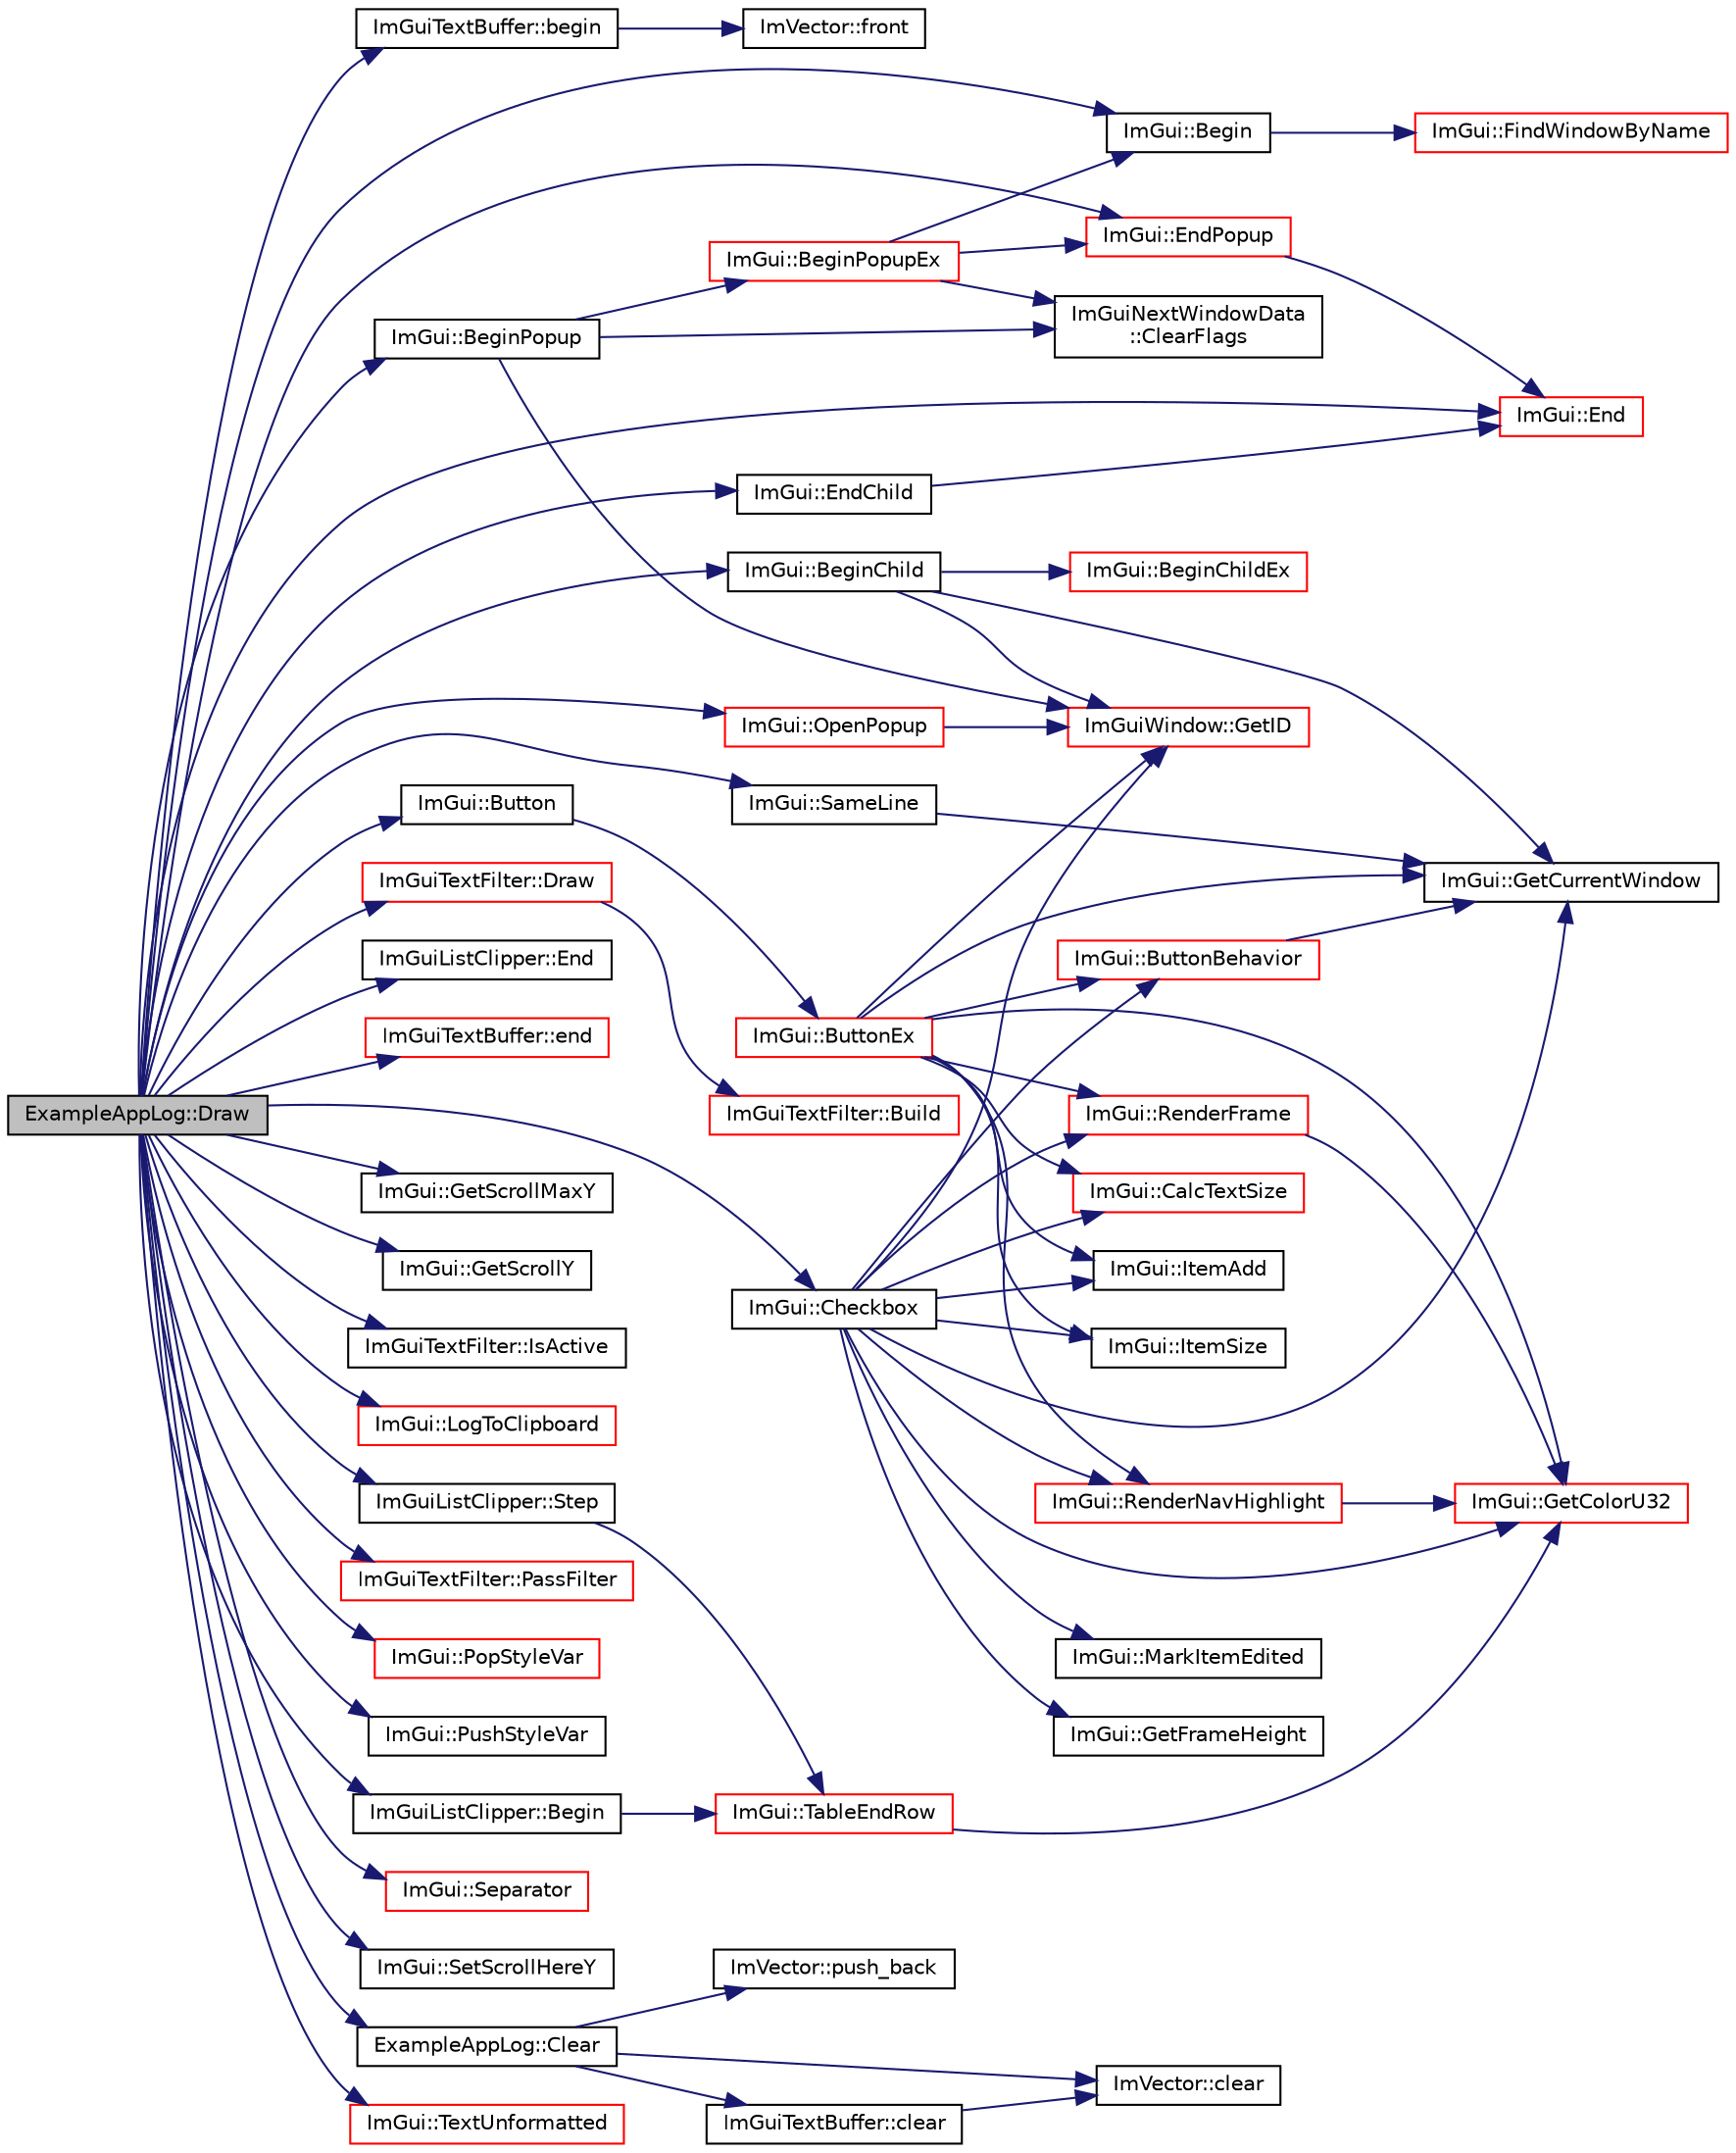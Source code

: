 digraph "ExampleAppLog::Draw"
{
 // LATEX_PDF_SIZE
  edge [fontname="Helvetica",fontsize="10",labelfontname="Helvetica",labelfontsize="10"];
  node [fontname="Helvetica",fontsize="10",shape=record];
  rankdir="LR";
  Node1 [label="ExampleAppLog::Draw",height=0.2,width=0.4,color="black", fillcolor="grey75", style="filled", fontcolor="black",tooltip=" "];
  Node1 -> Node2 [color="midnightblue",fontsize="10",style="solid"];
  Node2 [label="ImGuiTextBuffer::begin",height=0.2,width=0.4,color="black", fillcolor="white", style="filled",URL="$struct_im_gui_text_buffer.html#aab6d83c6b9a8061287a4cb6135c1cab4",tooltip=" "];
  Node2 -> Node3 [color="midnightblue",fontsize="10",style="solid"];
  Node3 [label="ImVector::front",height=0.2,width=0.4,color="black", fillcolor="white", style="filled",URL="$struct_im_vector.html#a34ba855bd3a1ee3e2af215c5ce7d6ddc",tooltip=" "];
  Node1 -> Node4 [color="midnightblue",fontsize="10",style="solid"];
  Node4 [label="ImGui::Begin",height=0.2,width=0.4,color="black", fillcolor="white", style="filled",URL="$namespace_im_gui.html#a581e58db0bc930bafa4a5d23093a2b99",tooltip=" "];
  Node4 -> Node5 [color="midnightblue",fontsize="10",style="solid"];
  Node5 [label="ImGui::FindWindowByName",height=0.2,width=0.4,color="red", fillcolor="white", style="filled",URL="$namespace_im_gui.html#abca25f22c02e73d5eb2e9c72c4557813",tooltip=" "];
  Node1 -> Node9 [color="midnightblue",fontsize="10",style="solid"];
  Node9 [label="ImGuiListClipper::Begin",height=0.2,width=0.4,color="black", fillcolor="white", style="filled",URL="$struct_im_gui_list_clipper.html#a746fbd724a41dbe88fef4875a2b1e9c7",tooltip=" "];
  Node9 -> Node10 [color="midnightblue",fontsize="10",style="solid"];
  Node10 [label="ImGui::TableEndRow",height=0.2,width=0.4,color="red", fillcolor="white", style="filled",URL="$namespace_im_gui.html#a6bc4ce6f7ff9f8268473f5e538a1181f",tooltip=" "];
  Node10 -> Node11 [color="midnightblue",fontsize="10",style="solid"];
  Node11 [label="ImGui::GetColorU32",height=0.2,width=0.4,color="red", fillcolor="white", style="filled",URL="$namespace_im_gui.html#a0de2d9bd347d9866511eb8d014e62556",tooltip=" "];
  Node1 -> Node18 [color="midnightblue",fontsize="10",style="solid"];
  Node18 [label="ImGui::BeginChild",height=0.2,width=0.4,color="black", fillcolor="white", style="filled",URL="$namespace_im_gui.html#a5db08f552118a1f946e19b5933dce181",tooltip=" "];
  Node18 -> Node19 [color="midnightblue",fontsize="10",style="solid"];
  Node19 [label="ImGui::BeginChildEx",height=0.2,width=0.4,color="red", fillcolor="white", style="filled",URL="$namespace_im_gui.html#a63a223ce2138538300e5b0654d7407a9",tooltip=" "];
  Node18 -> Node22 [color="midnightblue",fontsize="10",style="solid"];
  Node22 [label="ImGui::GetCurrentWindow",height=0.2,width=0.4,color="black", fillcolor="white", style="filled",URL="$namespace_im_gui.html#a7ceba68eca2b09fb6bf1ad88037e6203",tooltip=" "];
  Node18 -> Node23 [color="midnightblue",fontsize="10",style="solid"];
  Node23 [label="ImGuiWindow::GetID",height=0.2,width=0.4,color="red", fillcolor="white", style="filled",URL="$struct_im_gui_window.html#a66400a63bc0b54d7d29e08d1b1b1a42b",tooltip=" "];
  Node1 -> Node26 [color="midnightblue",fontsize="10",style="solid"];
  Node26 [label="ImGui::BeginPopup",height=0.2,width=0.4,color="black", fillcolor="white", style="filled",URL="$namespace_im_gui.html#a10e213926d8ca212266bc5fbded1e026",tooltip=" "];
  Node26 -> Node27 [color="midnightblue",fontsize="10",style="solid"];
  Node27 [label="ImGui::BeginPopupEx",height=0.2,width=0.4,color="red", fillcolor="white", style="filled",URL="$namespace_im_gui.html#a89da3a22300e8293257b6cfdf1b83b7a",tooltip=" "];
  Node27 -> Node4 [color="midnightblue",fontsize="10",style="solid"];
  Node27 -> Node28 [color="midnightblue",fontsize="10",style="solid"];
  Node28 [label="ImGuiNextWindowData\l::ClearFlags",height=0.2,width=0.4,color="black", fillcolor="white", style="filled",URL="$struct_im_gui_next_window_data.html#a9543431fafe3d0627fdecc5fa839487c",tooltip=" "];
  Node27 -> Node29 [color="midnightblue",fontsize="10",style="solid"];
  Node29 [label="ImGui::EndPopup",height=0.2,width=0.4,color="red", fillcolor="white", style="filled",URL="$namespace_im_gui.html#aa6a9b5696f2ea7eed7683425fc77b8f2",tooltip=" "];
  Node29 -> Node30 [color="midnightblue",fontsize="10",style="solid"];
  Node30 [label="ImGui::End",height=0.2,width=0.4,color="red", fillcolor="white", style="filled",URL="$namespace_im_gui.html#a5479d93794a004c67ceb6d13f37c8254",tooltip=" "];
  Node26 -> Node28 [color="midnightblue",fontsize="10",style="solid"];
  Node26 -> Node23 [color="midnightblue",fontsize="10",style="solid"];
  Node1 -> Node51 [color="midnightblue",fontsize="10",style="solid"];
  Node51 [label="ImGui::Button",height=0.2,width=0.4,color="black", fillcolor="white", style="filled",URL="$namespace_im_gui.html#a38094c568ce398db5a3abb9d3ac92030",tooltip=" "];
  Node51 -> Node52 [color="midnightblue",fontsize="10",style="solid"];
  Node52 [label="ImGui::ButtonEx",height=0.2,width=0.4,color="red", fillcolor="white", style="filled",URL="$namespace_im_gui.html#ae479220c66b039874c6e4c9e9b22849f",tooltip=" "];
  Node52 -> Node53 [color="midnightblue",fontsize="10",style="solid"];
  Node53 [label="ImGui::ButtonBehavior",height=0.2,width=0.4,color="red", fillcolor="white", style="filled",URL="$namespace_im_gui.html#a65a4f18b1bc8ce0f351687922089f374",tooltip=" "];
  Node53 -> Node22 [color="midnightblue",fontsize="10",style="solid"];
  Node52 -> Node62 [color="midnightblue",fontsize="10",style="solid"];
  Node62 [label="ImGui::CalcTextSize",height=0.2,width=0.4,color="red", fillcolor="white", style="filled",URL="$namespace_im_gui.html#a848b9db6cc4a186751c0ecebcaadc33b",tooltip=" "];
  Node52 -> Node11 [color="midnightblue",fontsize="10",style="solid"];
  Node52 -> Node22 [color="midnightblue",fontsize="10",style="solid"];
  Node52 -> Node23 [color="midnightblue",fontsize="10",style="solid"];
  Node52 -> Node64 [color="midnightblue",fontsize="10",style="solid"];
  Node64 [label="ImGui::ItemAdd",height=0.2,width=0.4,color="black", fillcolor="white", style="filled",URL="$namespace_im_gui.html#a03440eafb6ce299fcb92b2d2cda147a5",tooltip=" "];
  Node52 -> Node65 [color="midnightblue",fontsize="10",style="solid"];
  Node65 [label="ImGui::ItemSize",height=0.2,width=0.4,color="black", fillcolor="white", style="filled",URL="$namespace_im_gui.html#aeeb1ec6ae6548173dbf813e7df538c48",tooltip=" "];
  Node52 -> Node67 [color="midnightblue",fontsize="10",style="solid"];
  Node67 [label="ImGui::RenderFrame",height=0.2,width=0.4,color="red", fillcolor="white", style="filled",URL="$namespace_im_gui.html#a621ba649568ede3939d4f10d83b86d04",tooltip=" "];
  Node67 -> Node11 [color="midnightblue",fontsize="10",style="solid"];
  Node52 -> Node70 [color="midnightblue",fontsize="10",style="solid"];
  Node70 [label="ImGui::RenderNavHighlight",height=0.2,width=0.4,color="red", fillcolor="white", style="filled",URL="$namespace_im_gui.html#afc84af0481214603f058b6ee31d20855",tooltip=" "];
  Node70 -> Node11 [color="midnightblue",fontsize="10",style="solid"];
  Node1 -> Node74 [color="midnightblue",fontsize="10",style="solid"];
  Node74 [label="ImGui::Checkbox",height=0.2,width=0.4,color="black", fillcolor="white", style="filled",URL="$namespace_im_gui.html#a57d73c1d0ef807fef734d91024092027",tooltip=" "];
  Node74 -> Node53 [color="midnightblue",fontsize="10",style="solid"];
  Node74 -> Node62 [color="midnightblue",fontsize="10",style="solid"];
  Node74 -> Node11 [color="midnightblue",fontsize="10",style="solid"];
  Node74 -> Node22 [color="midnightblue",fontsize="10",style="solid"];
  Node74 -> Node75 [color="midnightblue",fontsize="10",style="solid"];
  Node75 [label="ImGui::GetFrameHeight",height=0.2,width=0.4,color="black", fillcolor="white", style="filled",URL="$namespace_im_gui.html#ae560f17cf3262017cee888d1eb77f294",tooltip=" "];
  Node74 -> Node23 [color="midnightblue",fontsize="10",style="solid"];
  Node74 -> Node64 [color="midnightblue",fontsize="10",style="solid"];
  Node74 -> Node65 [color="midnightblue",fontsize="10",style="solid"];
  Node74 -> Node76 [color="midnightblue",fontsize="10",style="solid"];
  Node76 [label="ImGui::MarkItemEdited",height=0.2,width=0.4,color="black", fillcolor="white", style="filled",URL="$namespace_im_gui.html#a83036681a36fbee2d35b5b57a1ef72e6",tooltip=" "];
  Node74 -> Node67 [color="midnightblue",fontsize="10",style="solid"];
  Node74 -> Node70 [color="midnightblue",fontsize="10",style="solid"];
  Node1 -> Node77 [color="midnightblue",fontsize="10",style="solid"];
  Node77 [label="ExampleAppLog::Clear",height=0.2,width=0.4,color="black", fillcolor="white", style="filled",URL="$struct_example_app_log.html#ab9c298defddbb106fdfe4ab16c5eebac",tooltip=" "];
  Node77 -> Node44 [color="midnightblue",fontsize="10",style="solid"];
  Node44 [label="ImVector::clear",height=0.2,width=0.4,color="black", fillcolor="white", style="filled",URL="$struct_im_vector.html#ae2d401b4ec5f1113cdb8edb5a61a38f7",tooltip=" "];
  Node77 -> Node43 [color="midnightblue",fontsize="10",style="solid"];
  Node43 [label="ImGuiTextBuffer::clear",height=0.2,width=0.4,color="black", fillcolor="white", style="filled",URL="$struct_im_gui_text_buffer.html#a9e4edc9f950bc9e35d5c3b3071dbc0df",tooltip=" "];
  Node43 -> Node44 [color="midnightblue",fontsize="10",style="solid"];
  Node77 -> Node78 [color="midnightblue",fontsize="10",style="solid"];
  Node78 [label="ImVector::push_back",height=0.2,width=0.4,color="black", fillcolor="white", style="filled",URL="$struct_im_vector.html#aab5df48e0711a48bd12f3206e08c4108",tooltip=" "];
  Node1 -> Node79 [color="midnightblue",fontsize="10",style="solid"];
  Node79 [label="ImGuiTextFilter::Draw",height=0.2,width=0.4,color="red", fillcolor="white", style="filled",URL="$struct_im_gui_text_filter.html#ab93ad5985019ff9d3781606551fc26cc",tooltip=" "];
  Node79 -> Node80 [color="midnightblue",fontsize="10",style="solid"];
  Node80 [label="ImGuiTextFilter::Build",height=0.2,width=0.4,color="red", fillcolor="white", style="filled",URL="$struct_im_gui_text_filter.html#aef362baafaa9dfa62d11bc6101c0f4c1",tooltip=" "];
  Node1 -> Node30 [color="midnightblue",fontsize="10",style="solid"];
  Node1 -> Node122 [color="midnightblue",fontsize="10",style="solid"];
  Node122 [label="ImGuiListClipper::End",height=0.2,width=0.4,color="black", fillcolor="white", style="filled",URL="$struct_im_gui_list_clipper.html#a3e6aec0db317985319a78513fc2c8068",tooltip=" "];
  Node1 -> Node123 [color="midnightblue",fontsize="10",style="solid"];
  Node123 [label="ImGuiTextBuffer::end",height=0.2,width=0.4,color="red", fillcolor="white", style="filled",URL="$struct_im_gui_text_buffer.html#a2fc30ad0d384f98dfcea722f798d91f2",tooltip=" "];
  Node1 -> Node93 [color="midnightblue",fontsize="10",style="solid"];
  Node93 [label="ImGui::EndChild",height=0.2,width=0.4,color="black", fillcolor="white", style="filled",URL="$namespace_im_gui.html#af8de559a88c1442d6df8c1b04c86e997",tooltip=" "];
  Node93 -> Node30 [color="midnightblue",fontsize="10",style="solid"];
  Node1 -> Node29 [color="midnightblue",fontsize="10",style="solid"];
  Node1 -> Node124 [color="midnightblue",fontsize="10",style="solid"];
  Node124 [label="ImGui::GetScrollMaxY",height=0.2,width=0.4,color="black", fillcolor="white", style="filled",URL="$namespace_im_gui.html#ab34c0d5c63908a7ff50923151730f76a",tooltip=" "];
  Node1 -> Node125 [color="midnightblue",fontsize="10",style="solid"];
  Node125 [label="ImGui::GetScrollY",height=0.2,width=0.4,color="black", fillcolor="white", style="filled",URL="$namespace_im_gui.html#a3c924a2eeb8b2ddfb40ea17be7ea12a6",tooltip=" "];
  Node1 -> Node126 [color="midnightblue",fontsize="10",style="solid"];
  Node126 [label="ImGuiTextFilter::IsActive",height=0.2,width=0.4,color="black", fillcolor="white", style="filled",URL="$struct_im_gui_text_filter.html#a493158f2ab8f45fcf303c3f953be9b88",tooltip=" "];
  Node1 -> Node127 [color="midnightblue",fontsize="10",style="solid"];
  Node127 [label="ImGui::LogToClipboard",height=0.2,width=0.4,color="red", fillcolor="white", style="filled",URL="$namespace_im_gui.html#a70e12f01ecb65747c9a70b73555b6ec1",tooltip=" "];
  Node1 -> Node129 [color="midnightblue",fontsize="10",style="solid"];
  Node129 [label="ImGui::OpenPopup",height=0.2,width=0.4,color="red", fillcolor="white", style="filled",URL="$namespace_im_gui.html#a9e1be94ca8c4d48a20b230cdfc9b18c5",tooltip=" "];
  Node129 -> Node23 [color="midnightblue",fontsize="10",style="solid"];
  Node1 -> Node131 [color="midnightblue",fontsize="10",style="solid"];
  Node131 [label="ImGuiTextFilter::PassFilter",height=0.2,width=0.4,color="red", fillcolor="white", style="filled",URL="$struct_im_gui_text_filter.html#a88d73ff8b81fbbd0a129b1bf3498d8aa",tooltip=" "];
  Node1 -> Node110 [color="midnightblue",fontsize="10",style="solid"];
  Node110 [label="ImGui::PopStyleVar",height=0.2,width=0.4,color="red", fillcolor="white", style="filled",URL="$namespace_im_gui.html#a14116e57d81e326adef2a702e65781d4",tooltip=" "];
  Node1 -> Node118 [color="midnightblue",fontsize="10",style="solid"];
  Node118 [label="ImGui::PushStyleVar",height=0.2,width=0.4,color="black", fillcolor="white", style="filled",URL="$namespace_im_gui.html#aab3f43009094462cf2a5eb554785949b",tooltip=" "];
  Node1 -> Node134 [color="midnightblue",fontsize="10",style="solid"];
  Node134 [label="ImGui::SameLine",height=0.2,width=0.4,color="black", fillcolor="white", style="filled",URL="$namespace_im_gui.html#a2991c91e94f3b77a0c3411f4f3aa348e",tooltip=" "];
  Node134 -> Node22 [color="midnightblue",fontsize="10",style="solid"];
  Node1 -> Node135 [color="midnightblue",fontsize="10",style="solid"];
  Node135 [label="ImGui::Separator",height=0.2,width=0.4,color="red", fillcolor="white", style="filled",URL="$namespace_im_gui.html#a191123597a5084d003c8beac7eeb029e",tooltip=" "];
  Node1 -> Node137 [color="midnightblue",fontsize="10",style="solid"];
  Node137 [label="ImGui::SetScrollHereY",height=0.2,width=0.4,color="black", fillcolor="white", style="filled",URL="$namespace_im_gui.html#ac74487b4d75580ca637659103fef1368",tooltip=" "];
  Node1 -> Node138 [color="midnightblue",fontsize="10",style="solid"];
  Node138 [label="ImGuiListClipper::Step",height=0.2,width=0.4,color="black", fillcolor="white", style="filled",URL="$struct_im_gui_list_clipper.html#ac3e115812c3c4e5a39578a7aa955379a",tooltip=" "];
  Node138 -> Node10 [color="midnightblue",fontsize="10",style="solid"];
  Node1 -> Node139 [color="midnightblue",fontsize="10",style="solid"];
  Node139 [label="ImGui::TextUnformatted",height=0.2,width=0.4,color="red", fillcolor="white", style="filled",URL="$namespace_im_gui.html#a96a5f42789ecc419b2ae8af7b2acc28e",tooltip=" "];
}
